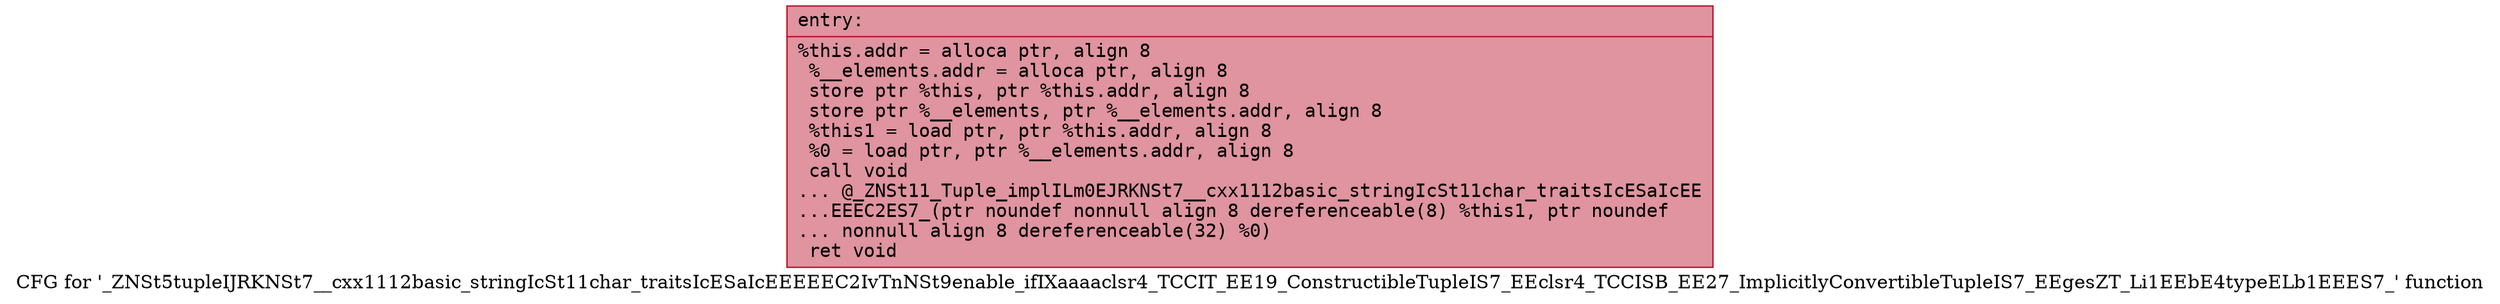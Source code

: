 digraph "CFG for '_ZNSt5tupleIJRKNSt7__cxx1112basic_stringIcSt11char_traitsIcESaIcEEEEEC2IvTnNSt9enable_ifIXaaaaclsr4_TCCIT_EE19_ConstructibleTupleIS7_EEclsr4_TCCISB_EE27_ImplicitlyConvertibleTupleIS7_EEgesZT_Li1EEbE4typeELb1EEES7_' function" {
	label="CFG for '_ZNSt5tupleIJRKNSt7__cxx1112basic_stringIcSt11char_traitsIcESaIcEEEEEC2IvTnNSt9enable_ifIXaaaaclsr4_TCCIT_EE19_ConstructibleTupleIS7_EEclsr4_TCCISB_EE27_ImplicitlyConvertibleTupleIS7_EEgesZT_Li1EEbE4typeELb1EEES7_' function";

	Node0x55ee27233150 [shape=record,color="#b70d28ff", style=filled, fillcolor="#b70d2870" fontname="Courier",label="{entry:\l|  %this.addr = alloca ptr, align 8\l  %__elements.addr = alloca ptr, align 8\l  store ptr %this, ptr %this.addr, align 8\l  store ptr %__elements, ptr %__elements.addr, align 8\l  %this1 = load ptr, ptr %this.addr, align 8\l  %0 = load ptr, ptr %__elements.addr, align 8\l  call void\l... @_ZNSt11_Tuple_implILm0EJRKNSt7__cxx1112basic_stringIcSt11char_traitsIcESaIcEE\l...EEEC2ES7_(ptr noundef nonnull align 8 dereferenceable(8) %this1, ptr noundef\l... nonnull align 8 dereferenceable(32) %0)\l  ret void\l}"];
}
